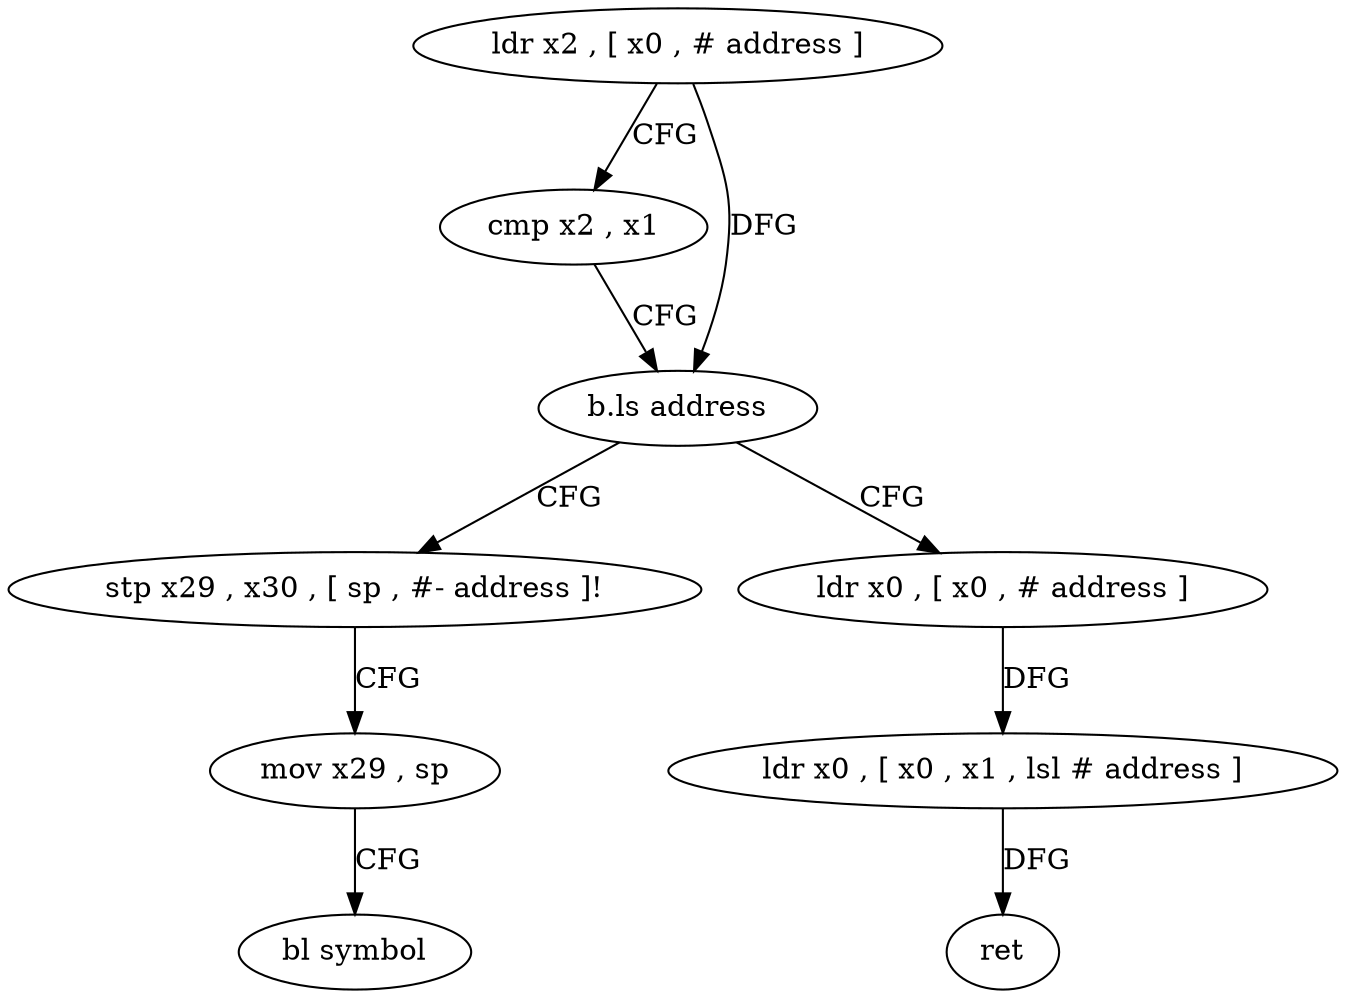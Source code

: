 digraph "func" {
"153696" [label = "ldr x2 , [ x0 , # address ]" ]
"153700" [label = "cmp x2 , x1" ]
"153704" [label = "b.ls address" ]
"153720" [label = "stp x29 , x30 , [ sp , #- address ]!" ]
"153708" [label = "ldr x0 , [ x0 , # address ]" ]
"153724" [label = "mov x29 , sp" ]
"153728" [label = "bl symbol" ]
"153712" [label = "ldr x0 , [ x0 , x1 , lsl # address ]" ]
"153716" [label = "ret" ]
"153696" -> "153700" [ label = "CFG" ]
"153696" -> "153704" [ label = "DFG" ]
"153700" -> "153704" [ label = "CFG" ]
"153704" -> "153720" [ label = "CFG" ]
"153704" -> "153708" [ label = "CFG" ]
"153720" -> "153724" [ label = "CFG" ]
"153708" -> "153712" [ label = "DFG" ]
"153724" -> "153728" [ label = "CFG" ]
"153712" -> "153716" [ label = "DFG" ]
}
